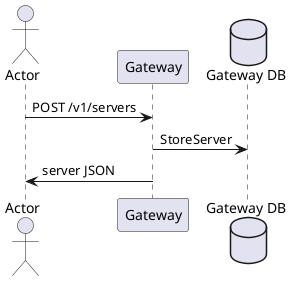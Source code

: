 GET /v1/file/:id/content
@startuml

actor       Actor           as user
participant Gateway         as gw
database    "Gateway DB"    as gw_db

user -> gw : POST /v1/servers
gw -> gw_db : StoreServer
gw -> user : server JSON
@enduml
